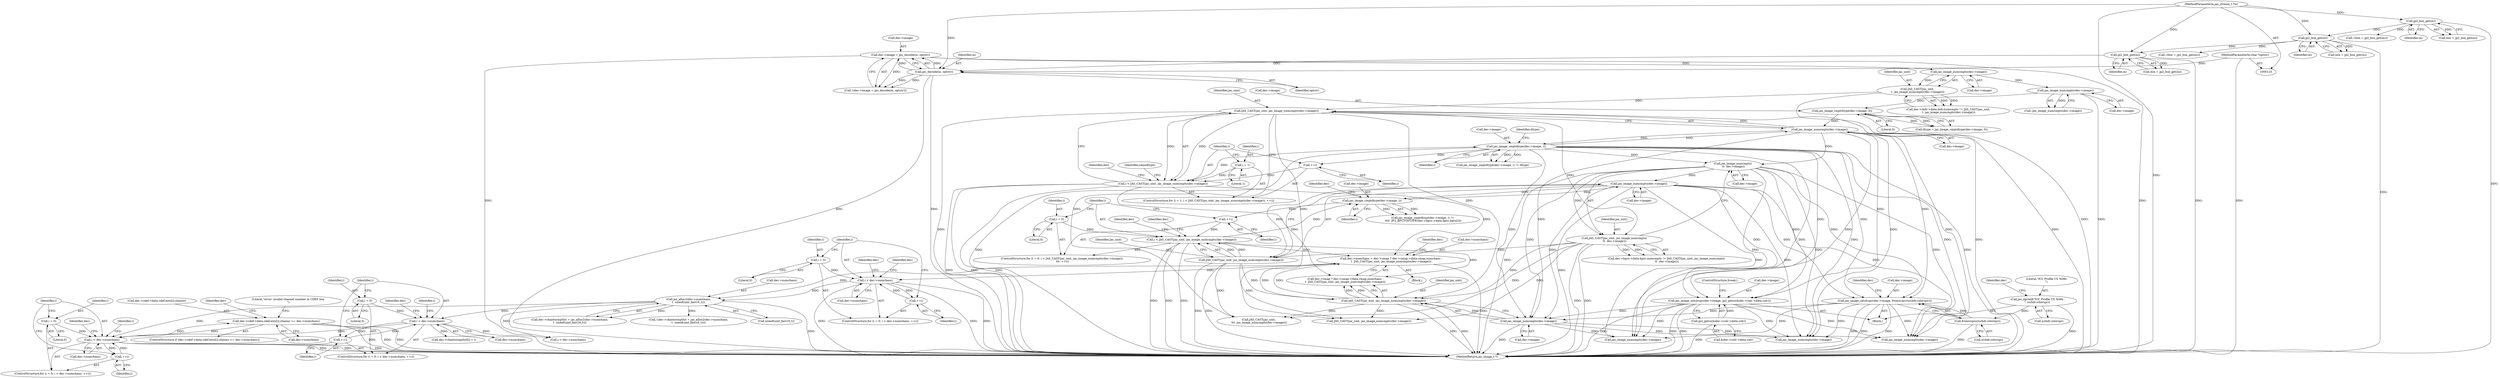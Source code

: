 digraph "0_jasper_d42b2388f7f8e0332c846675133acea151fc557a_33@array" {
"1001086" [label="(Call,dec->cdef->data.cdef.ents[i].channo >= dec->numchans)"];
"1001077" [label="(Call,i < dec->numchans)"];
"1001074" [label="(Call,i = 0)"];
"1001082" [label="(Call,++i)"];
"1001086" [label="(Call,dec->cdef->data.cdef.ents[i].channo >= dec->numchans)"];
"1000819" [label="(Call,jas_alloc2(dec->numchans,\n\t  sizeof(uint_fast16_t)))"];
"1000752" [label="(Call,i < dec->numchans)"];
"1000757" [label="(Call,++i)"];
"1000749" [label="(Call,i = 0)"];
"1000720" [label="(Call,dec->numchans = dec->cmap ? dec->cmap->data.cmap.numchans :\n\t  JAS_CAST(jas_uint, jas_image_numcmpts(dec->image)))"];
"1000543" [label="(Call,i < JAS_CAST(jas_uint, jas_image_numcmpts(dec->image)))"];
"1000551" [label="(Call,++i)"];
"1000556" [label="(Call,jas_image_cmptdtype(dec->image, i))"];
"1000547" [label="(Call,jas_image_numcmpts(dec->image))"];
"1000528" [label="(Call,jas_image_numcmpts(\n \t\t  dec->image))"];
"1000441" [label="(Call,jas_image_numcmpts(dec->image))"];
"1000450" [label="(Call,jas_image_cmptdtype(dec->image, i))"];
"1000437" [label="(Call,i < JAS_CAST(jas_uint, jas_image_numcmpts(dec->image)))"];
"1000445" [label="(Call,++i)"];
"1000434" [label="(Call,i = 1)"];
"1000439" [label="(Call,JAS_CAST(jas_uint, jas_image_numcmpts(dec->image)))"];
"1000404" [label="(Call,JAS_CAST(jas_uint,\n \t  jas_image_numcmpts(dec->image)))"];
"1000406" [label="(Call,jas_image_numcmpts(dec->image))"];
"1000373" [label="(Call,dec->image = jpc_decode(in, optstr))"];
"1000377" [label="(Call,jpc_decode(in, optstr))"];
"1000231" [label="(Call,jp2_box_get(in))"];
"1000206" [label="(Call,jp2_box_get(in))"];
"1000167" [label="(Call,jp2_box_get(in))"];
"1000126" [label="(MethodParameterIn,jas_stream_t *in)"];
"1000127" [label="(MethodParameterIn,char *optstr)"];
"1000428" [label="(Call,jas_image_cmptdtype(dec->image, 0))"];
"1000415" [label="(Call,jas_image_numcmpts(dec->image))"];
"1000540" [label="(Call,i = 0)"];
"1000545" [label="(Call,JAS_CAST(jas_uint, jas_image_numcmpts(dec->image)))"];
"1000526" [label="(Call,JAS_CAST(jas_uint, jas_image_numcmpts(\n \t\t  dec->image)))"];
"1000737" [label="(Call,JAS_CAST(jas_uint, jas_image_numcmpts(dec->image)))"];
"1000739" [label="(Call,jas_image_numcmpts(dec->image))"];
"1000601" [label="(Call,jas_image_setclrspc(dec->image, jp2_getcs(&dec->colr->data.colr)))"];
"1000605" [label="(Call,jp2_getcs(&dec->colr->data.colr))"];
"1000653" [label="(Call,jas_image_setclrspc(dec->image, fromiccpcs(icchdr.colorspc)))"];
"1000657" [label="(Call,fromiccpcs(icchdr.colorspc))"];
"1000648" [label="(Call,jas_eprintf(\"ICC Profile CS %08x\n\", icchdr.colorspc))"];
"1000839" [label="(Call,i < dec->numchans)"];
"1000844" [label="(Call,++i)"];
"1000836" [label="(Call,i = 0)"];
"1000605" [label="(Call,jp2_getcs(&dec->colr->data.colr))"];
"1001265" [label="(MethodReturn,jas_image_t *)"];
"1000753" [label="(Identifier,i)"];
"1000720" [label="(Call,dec->numchans = dec->cmap ? dec->cmap->data.cmap.numchans :\n\t  JAS_CAST(jas_uint, jas_image_numcmpts(dec->image)))"];
"1000739" [label="(Call,jas_image_numcmpts(dec->image))"];
"1000724" [label="(Call,dec->cmap ? dec->cmap->data.cmap.numchans :\n\t  JAS_CAST(jas_uint, jas_image_numcmpts(dec->image)))"];
"1001105" [label="(Literal,\"error: invalid channel number in CDEF box\n\")"];
"1000544" [label="(Identifier,i)"];
"1000439" [label="(Call,JAS_CAST(jas_uint, jas_image_numcmpts(dec->image)))"];
"1000373" [label="(Call,dec->image = jpc_decode(in, optstr))"];
"1000648" [label="(Call,jas_eprintf(\"ICC Profile CS %08x\n\", icchdr.colorspc))"];
"1001083" [label="(Identifier,i)"];
"1000454" [label="(Identifier,i)"];
"1000446" [label="(Identifier,i)"];
"1000445" [label="(Call,++i)"];
"1001078" [label="(Identifier,i)"];
"1000426" [label="(Call,dtype = jas_image_cmptdtype(dec->image, 0))"];
"1000231" [label="(Call,jp2_box_get(in))"];
"1000737" [label="(Call,JAS_CAST(jas_uint, jas_image_numcmpts(dec->image)))"];
"1000819" [label="(Call,jas_alloc2(dec->numchans,\n\t  sizeof(uint_fast16_t)))"];
"1000432" [label="(Literal,0)"];
"1000542" [label="(Literal,0)"];
"1001165" [label="(Call,i < dec->numchans)"];
"1000820" [label="(Call,dec->numchans)"];
"1000440" [label="(Identifier,jas_uint)"];
"1000529" [label="(Call,dec->image)"];
"1000128" [label="(Block,)"];
"1001085" [label="(ControlStructure,if (dec->cdef->data.cdef.ents[i].channo >= dec->numchans))"];
"1000539" [label="(ControlStructure,for (i = 0; i < JAS_CAST(jas_uint, jas_image_numcmpts(dec->image));\n \t\t\t  ++i))"];
"1000823" [label="(Call,sizeof(uint_fast16_t))"];
"1000560" [label="(Identifier,i)"];
"1000516" [label="(Call,dec->bpcc->data.bpcc.numcmpts != JAS_CAST(jas_uint, jas_image_numcmpts(\n \t\t  dec->image)))"];
"1000845" [label="(Identifier,i)"];
"1000435" [label="(Identifier,i)"];
"1000407" [label="(Call,dec->image)"];
"1000606" [label="(Call,&dec->colr->data.colr)"];
"1000406" [label="(Call,jas_image_numcmpts(dec->image))"];
"1000232" [label="(Identifier,in)"];
"1000850" [label="(Identifier,dec)"];
"1001055" [label="(Call,jas_image_numcmpts(dec->image))"];
"1000374" [label="(Call,dec->image)"];
"1000547" [label="(Call,jas_image_numcmpts(dec->image))"];
"1000127" [label="(MethodParameterIn,char *optstr)"];
"1000664" [label="(Identifier,dec)"];
"1000415" [label="(Call,jas_image_numcmpts(dec->image))"];
"1000775" [label="(Call,JAS_CAST(jas_uint,\n \t\t\t  jas_image_numcmpts(dec->image)))"];
"1000377" [label="(Call,jpc_decode(in, optstr))"];
"1000658" [label="(Call,icchdr.colorspc)"];
"1000526" [label="(Call,JAS_CAST(jas_uint, jas_image_numcmpts(\n \t\t  dec->image)))"];
"1001049" [label="(Identifier,i)"];
"1000404" [label="(Call,JAS_CAST(jas_uint,\n \t  jas_image_numcmpts(dec->image)))"];
"1000777" [label="(Call,jas_image_numcmpts(dec->image))"];
"1000817" [label="(Identifier,dec)"];
"1000740" [label="(Call,dec->image)"];
"1000450" [label="(Call,jas_image_cmptdtype(dec->image, i))"];
"1000555" [label="(Call,jas_image_cmptdtype(dec->image, i) !=\n \t\t\t\t  JP2_BPCTODTYPE(dec->bpcc->data.bpcc.bpcs[i]))"];
"1001193" [label="(Identifier,i)"];
"1000768" [label="(Identifier,dec)"];
"1000754" [label="(Call,dec->numchans)"];
"1000847" [label="(Call,dec->chantocmptlut[i] = i)"];
"1000204" [label="(Call,box = jp2_box_get(in))"];
"1000429" [label="(Call,dec->image)"];
"1000528" [label="(Call,jas_image_numcmpts(\n \t\t  dec->image))"];
"1000165" [label="(Call,box = jp2_box_get(in))"];
"1000738" [label="(Identifier,jas_uint)"];
"1000748" [label="(ControlStructure,for (i = 0; i < dec->numchans; ++i))"];
"1000164" [label="(Call,!(box = jp2_box_get(in)))"];
"1000545" [label="(Call,JAS_CAST(jas_uint, jas_image_numcmpts(dec->image)))"];
"1000455" [label="(Identifier,dtype)"];
"1000394" [label="(Call,dec->ihdr->data.ihdr.numcmpts != JAS_CAST(jas_uint,\n \t  jas_image_numcmpts(dec->image)))"];
"1000437" [label="(Call,i < JAS_CAST(jas_uint, jas_image_numcmpts(dec->image)))"];
"1000835" [label="(ControlStructure,for (i = 0; i < dec->numchans; ++i))"];
"1000548" [label="(Call,dec->image)"];
"1000543" [label="(Call,i < JAS_CAST(jas_uint, jas_image_numcmpts(dec->image)))"];
"1000654" [label="(Call,dec->image)"];
"1000721" [label="(Call,dec->numchans)"];
"1000546" [label="(Identifier,jas_uint)"];
"1000168" [label="(Identifier,in)"];
"1000583" [label="(Identifier,dec)"];
"1000452" [label="(Identifier,dec)"];
"1001079" [label="(Call,dec->numchans)"];
"1000614" [label="(ControlStructure,break;)"];
"1000815" [label="(Call,dec->chantocmptlut = jas_alloc2(dec->numchans,\n\t  sizeof(uint_fast16_t)))"];
"1001076" [label="(Literal,0)"];
"1000650" [label="(Call,icchdr.colorspc)"];
"1001075" [label="(Identifier,i)"];
"1001074" [label="(Call,i = 0)"];
"1000750" [label="(Identifier,i)"];
"1000540" [label="(Call,i = 0)"];
"1000449" [label="(Call,jas_image_cmptdtype(dec->image, i) != dtype)"];
"1000416" [label="(Call,dec->image)"];
"1000837" [label="(Identifier,i)"];
"1000552" [label="(Identifier,i)"];
"1000379" [label="(Identifier,optstr)"];
"1000758" [label="(Identifier,i)"];
"1000655" [label="(Identifier,dec)"];
"1000599" [label="(Block,)"];
"1000757" [label="(Call,++i)"];
"1000451" [label="(Call,dec->image)"];
"1000206" [label="(Call,jp2_box_get(in))"];
"1001073" [label="(ControlStructure,for (i = 0; i < dec->numchans; ++i))"];
"1000556" [label="(Call,jas_image_cmptdtype(dec->image, i))"];
"1000836" [label="(Call,i = 0)"];
"1000838" [label="(Literal,0)"];
"1000745" [label="(Identifier,dec)"];
"1000203" [label="(Call,!(box = jp2_box_get(in)))"];
"1000602" [label="(Call,dec->image)"];
"1000541" [label="(Identifier,i)"];
"1000551" [label="(Call,++i)"];
"1000167" [label="(Call,jp2_box_get(in))"];
"1000433" [label="(ControlStructure,for (i = 1; i < JAS_CAST(jas_uint, jas_image_numcmpts(dec->image)); ++i))"];
"1000464" [label="(Identifier,samedtype)"];
"1000844" [label="(Call,++i)"];
"1000442" [label="(Call,dec->image)"];
"1000601" [label="(Call,jas_image_setclrspc(dec->image, jp2_getcs(&dec->colr->data.colr)))"];
"1000414" [label="(Call,!jas_image_numcmpts(dec->image))"];
"1000438" [label="(Identifier,i)"];
"1000441" [label="(Call,jas_image_numcmpts(dec->image))"];
"1000649" [label="(Literal,\"ICC Profile CS %08x\n\")"];
"1000126" [label="(MethodParameterIn,jas_stream_t *in)"];
"1000967" [label="(Call,jas_image_numcmpts(dec->image))"];
"1000378" [label="(Identifier,in)"];
"1001087" [label="(Call,dec->cdef->data.cdef.ents[i].channo)"];
"1000207" [label="(Identifier,in)"];
"1001077" [label="(Call,i < dec->numchans)"];
"1000841" [label="(Call,dec->numchans)"];
"1000229" [label="(Call,box = jp2_box_get(in))"];
"1000657" [label="(Call,fromiccpcs(icchdr.colorspc))"];
"1000557" [label="(Call,dec->image)"];
"1000558" [label="(Identifier,dec)"];
"1000752" [label="(Call,i < dec->numchans)"];
"1001093" [label="(Identifier,dec)"];
"1001053" [label="(Call,JAS_CAST(jas_uint, jas_image_numcmpts(dec->image)))"];
"1000751" [label="(Literal,0)"];
"1001100" [label="(Call,dec->numchans)"];
"1000749" [label="(Call,i = 0)"];
"1000405" [label="(Identifier,jas_uint)"];
"1000814" [label="(Call,!(dec->chantocmptlut = jas_alloc2(dec->numchans,\n\t  sizeof(uint_fast16_t))))"];
"1000428" [label="(Call,jas_image_cmptdtype(dec->image, 0))"];
"1000527" [label="(Identifier,jas_uint)"];
"1001086" [label="(Call,dec->cdef->data.cdef.ents[i].channo >= dec->numchans)"];
"1001082" [label="(Call,++i)"];
"1000653" [label="(Call,jas_image_setclrspc(dec->image, fromiccpcs(icchdr.colorspc)))"];
"1000436" [label="(Literal,1)"];
"1001109" [label="(Identifier,dec)"];
"1000372" [label="(Call,!(dec->image = jpc_decode(in, optstr)))"];
"1000839" [label="(Call,i < dec->numchans)"];
"1000434" [label="(Call,i = 1)"];
"1000567" [label="(Identifier,dec)"];
"1000840" [label="(Identifier,i)"];
"1001086" -> "1001085"  [label="AST: "];
"1001086" -> "1001100"  [label="CFG: "];
"1001087" -> "1001086"  [label="AST: "];
"1001100" -> "1001086"  [label="AST: "];
"1001105" -> "1001086"  [label="CFG: "];
"1001109" -> "1001086"  [label="CFG: "];
"1001086" -> "1001265"  [label="DDG: "];
"1001086" -> "1001265"  [label="DDG: "];
"1001086" -> "1001265"  [label="DDG: "];
"1001086" -> "1001077"  [label="DDG: "];
"1001077" -> "1001086"  [label="DDG: "];
"1001077" -> "1001073"  [label="AST: "];
"1001077" -> "1001079"  [label="CFG: "];
"1001078" -> "1001077"  [label="AST: "];
"1001079" -> "1001077"  [label="AST: "];
"1001093" -> "1001077"  [label="CFG: "];
"1001193" -> "1001077"  [label="CFG: "];
"1001077" -> "1001265"  [label="DDG: "];
"1001077" -> "1001265"  [label="DDG: "];
"1001077" -> "1001265"  [label="DDG: "];
"1001074" -> "1001077"  [label="DDG: "];
"1001082" -> "1001077"  [label="DDG: "];
"1000819" -> "1001077"  [label="DDG: "];
"1000839" -> "1001077"  [label="DDG: "];
"1001077" -> "1001082"  [label="DDG: "];
"1001074" -> "1001073"  [label="AST: "];
"1001074" -> "1001076"  [label="CFG: "];
"1001075" -> "1001074"  [label="AST: "];
"1001076" -> "1001074"  [label="AST: "];
"1001078" -> "1001074"  [label="CFG: "];
"1001082" -> "1001073"  [label="AST: "];
"1001082" -> "1001083"  [label="CFG: "];
"1001083" -> "1001082"  [label="AST: "];
"1001078" -> "1001082"  [label="CFG: "];
"1000819" -> "1000815"  [label="AST: "];
"1000819" -> "1000823"  [label="CFG: "];
"1000820" -> "1000819"  [label="AST: "];
"1000823" -> "1000819"  [label="AST: "];
"1000815" -> "1000819"  [label="CFG: "];
"1000819" -> "1001265"  [label="DDG: "];
"1000819" -> "1000814"  [label="DDG: "];
"1000819" -> "1000815"  [label="DDG: "];
"1000752" -> "1000819"  [label="DDG: "];
"1000720" -> "1000819"  [label="DDG: "];
"1000819" -> "1000839"  [label="DDG: "];
"1000819" -> "1001165"  [label="DDG: "];
"1000752" -> "1000748"  [label="AST: "];
"1000752" -> "1000754"  [label="CFG: "];
"1000753" -> "1000752"  [label="AST: "];
"1000754" -> "1000752"  [label="AST: "];
"1000768" -> "1000752"  [label="CFG: "];
"1000817" -> "1000752"  [label="CFG: "];
"1000752" -> "1001265"  [label="DDG: "];
"1000752" -> "1001265"  [label="DDG: "];
"1000752" -> "1001265"  [label="DDG: "];
"1000757" -> "1000752"  [label="DDG: "];
"1000749" -> "1000752"  [label="DDG: "];
"1000720" -> "1000752"  [label="DDG: "];
"1000752" -> "1000757"  [label="DDG: "];
"1000757" -> "1000748"  [label="AST: "];
"1000757" -> "1000758"  [label="CFG: "];
"1000758" -> "1000757"  [label="AST: "];
"1000753" -> "1000757"  [label="CFG: "];
"1000749" -> "1000748"  [label="AST: "];
"1000749" -> "1000751"  [label="CFG: "];
"1000750" -> "1000749"  [label="AST: "];
"1000751" -> "1000749"  [label="AST: "];
"1000753" -> "1000749"  [label="CFG: "];
"1000720" -> "1000128"  [label="AST: "];
"1000720" -> "1000724"  [label="CFG: "];
"1000721" -> "1000720"  [label="AST: "];
"1000724" -> "1000720"  [label="AST: "];
"1000745" -> "1000720"  [label="CFG: "];
"1000720" -> "1001265"  [label="DDG: "];
"1000543" -> "1000720"  [label="DDG: "];
"1000437" -> "1000720"  [label="DDG: "];
"1000737" -> "1000720"  [label="DDG: "];
"1000737" -> "1000720"  [label="DDG: "];
"1000543" -> "1000539"  [label="AST: "];
"1000543" -> "1000545"  [label="CFG: "];
"1000544" -> "1000543"  [label="AST: "];
"1000545" -> "1000543"  [label="AST: "];
"1000558" -> "1000543"  [label="CFG: "];
"1000583" -> "1000543"  [label="CFG: "];
"1000543" -> "1001265"  [label="DDG: "];
"1000543" -> "1001265"  [label="DDG: "];
"1000543" -> "1001265"  [label="DDG: "];
"1000551" -> "1000543"  [label="DDG: "];
"1000540" -> "1000543"  [label="DDG: "];
"1000545" -> "1000543"  [label="DDG: "];
"1000545" -> "1000543"  [label="DDG: "];
"1000543" -> "1000556"  [label="DDG: "];
"1000543" -> "1000724"  [label="DDG: "];
"1000551" -> "1000539"  [label="AST: "];
"1000551" -> "1000552"  [label="CFG: "];
"1000552" -> "1000551"  [label="AST: "];
"1000544" -> "1000551"  [label="CFG: "];
"1000556" -> "1000551"  [label="DDG: "];
"1000556" -> "1000555"  [label="AST: "];
"1000556" -> "1000560"  [label="CFG: "];
"1000557" -> "1000556"  [label="AST: "];
"1000560" -> "1000556"  [label="AST: "];
"1000567" -> "1000556"  [label="CFG: "];
"1000556" -> "1000547"  [label="DDG: "];
"1000556" -> "1000555"  [label="DDG: "];
"1000556" -> "1000555"  [label="DDG: "];
"1000547" -> "1000556"  [label="DDG: "];
"1000547" -> "1000545"  [label="AST: "];
"1000547" -> "1000548"  [label="CFG: "];
"1000548" -> "1000547"  [label="AST: "];
"1000545" -> "1000547"  [label="CFG: "];
"1000547" -> "1001265"  [label="DDG: "];
"1000547" -> "1000545"  [label="DDG: "];
"1000528" -> "1000547"  [label="DDG: "];
"1000547" -> "1000601"  [label="DDG: "];
"1000547" -> "1000653"  [label="DDG: "];
"1000547" -> "1000739"  [label="DDG: "];
"1000547" -> "1000777"  [label="DDG: "];
"1000547" -> "1000967"  [label="DDG: "];
"1000547" -> "1001055"  [label="DDG: "];
"1000528" -> "1000526"  [label="AST: "];
"1000528" -> "1000529"  [label="CFG: "];
"1000529" -> "1000528"  [label="AST: "];
"1000526" -> "1000528"  [label="CFG: "];
"1000528" -> "1001265"  [label="DDG: "];
"1000528" -> "1000526"  [label="DDG: "];
"1000441" -> "1000528"  [label="DDG: "];
"1000450" -> "1000528"  [label="DDG: "];
"1000528" -> "1000601"  [label="DDG: "];
"1000528" -> "1000653"  [label="DDG: "];
"1000528" -> "1000739"  [label="DDG: "];
"1000528" -> "1000777"  [label="DDG: "];
"1000528" -> "1000967"  [label="DDG: "];
"1000528" -> "1001055"  [label="DDG: "];
"1000441" -> "1000439"  [label="AST: "];
"1000441" -> "1000442"  [label="CFG: "];
"1000442" -> "1000441"  [label="AST: "];
"1000439" -> "1000441"  [label="CFG: "];
"1000441" -> "1001265"  [label="DDG: "];
"1000441" -> "1000439"  [label="DDG: "];
"1000450" -> "1000441"  [label="DDG: "];
"1000428" -> "1000441"  [label="DDG: "];
"1000441" -> "1000450"  [label="DDG: "];
"1000441" -> "1000601"  [label="DDG: "];
"1000441" -> "1000653"  [label="DDG: "];
"1000441" -> "1000739"  [label="DDG: "];
"1000441" -> "1000777"  [label="DDG: "];
"1000441" -> "1000967"  [label="DDG: "];
"1000441" -> "1001055"  [label="DDG: "];
"1000450" -> "1000449"  [label="AST: "];
"1000450" -> "1000454"  [label="CFG: "];
"1000451" -> "1000450"  [label="AST: "];
"1000454" -> "1000450"  [label="AST: "];
"1000455" -> "1000450"  [label="CFG: "];
"1000450" -> "1001265"  [label="DDG: "];
"1000450" -> "1001265"  [label="DDG: "];
"1000450" -> "1000445"  [label="DDG: "];
"1000450" -> "1000449"  [label="DDG: "];
"1000450" -> "1000449"  [label="DDG: "];
"1000437" -> "1000450"  [label="DDG: "];
"1000450" -> "1000601"  [label="DDG: "];
"1000450" -> "1000653"  [label="DDG: "];
"1000450" -> "1000739"  [label="DDG: "];
"1000450" -> "1000777"  [label="DDG: "];
"1000450" -> "1000967"  [label="DDG: "];
"1000450" -> "1001055"  [label="DDG: "];
"1000437" -> "1000433"  [label="AST: "];
"1000437" -> "1000439"  [label="CFG: "];
"1000438" -> "1000437"  [label="AST: "];
"1000439" -> "1000437"  [label="AST: "];
"1000452" -> "1000437"  [label="CFG: "];
"1000464" -> "1000437"  [label="CFG: "];
"1000437" -> "1001265"  [label="DDG: "];
"1000437" -> "1001265"  [label="DDG: "];
"1000437" -> "1001265"  [label="DDG: "];
"1000445" -> "1000437"  [label="DDG: "];
"1000434" -> "1000437"  [label="DDG: "];
"1000439" -> "1000437"  [label="DDG: "];
"1000439" -> "1000437"  [label="DDG: "];
"1000437" -> "1000724"  [label="DDG: "];
"1000445" -> "1000433"  [label="AST: "];
"1000445" -> "1000446"  [label="CFG: "];
"1000446" -> "1000445"  [label="AST: "];
"1000438" -> "1000445"  [label="CFG: "];
"1000434" -> "1000433"  [label="AST: "];
"1000434" -> "1000436"  [label="CFG: "];
"1000435" -> "1000434"  [label="AST: "];
"1000436" -> "1000434"  [label="AST: "];
"1000438" -> "1000434"  [label="CFG: "];
"1000440" -> "1000439"  [label="AST: "];
"1000439" -> "1001265"  [label="DDG: "];
"1000439" -> "1001265"  [label="DDG: "];
"1000404" -> "1000439"  [label="DDG: "];
"1000439" -> "1000526"  [label="DDG: "];
"1000439" -> "1000737"  [label="DDG: "];
"1000439" -> "1000775"  [label="DDG: "];
"1000439" -> "1001053"  [label="DDG: "];
"1000404" -> "1000394"  [label="AST: "];
"1000404" -> "1000406"  [label="CFG: "];
"1000405" -> "1000404"  [label="AST: "];
"1000406" -> "1000404"  [label="AST: "];
"1000394" -> "1000404"  [label="CFG: "];
"1000404" -> "1001265"  [label="DDG: "];
"1000404" -> "1000394"  [label="DDG: "];
"1000404" -> "1000394"  [label="DDG: "];
"1000406" -> "1000404"  [label="DDG: "];
"1000406" -> "1000407"  [label="CFG: "];
"1000407" -> "1000406"  [label="AST: "];
"1000373" -> "1000406"  [label="DDG: "];
"1000406" -> "1000415"  [label="DDG: "];
"1000373" -> "1000372"  [label="AST: "];
"1000373" -> "1000377"  [label="CFG: "];
"1000374" -> "1000373"  [label="AST: "];
"1000377" -> "1000373"  [label="AST: "];
"1000372" -> "1000373"  [label="CFG: "];
"1000373" -> "1001265"  [label="DDG: "];
"1000373" -> "1001265"  [label="DDG: "];
"1000373" -> "1000372"  [label="DDG: "];
"1000377" -> "1000373"  [label="DDG: "];
"1000377" -> "1000373"  [label="DDG: "];
"1000377" -> "1000379"  [label="CFG: "];
"1000378" -> "1000377"  [label="AST: "];
"1000379" -> "1000377"  [label="AST: "];
"1000377" -> "1001265"  [label="DDG: "];
"1000377" -> "1001265"  [label="DDG: "];
"1000377" -> "1000372"  [label="DDG: "];
"1000377" -> "1000372"  [label="DDG: "];
"1000231" -> "1000377"  [label="DDG: "];
"1000126" -> "1000377"  [label="DDG: "];
"1000127" -> "1000377"  [label="DDG: "];
"1000231" -> "1000229"  [label="AST: "];
"1000231" -> "1000232"  [label="CFG: "];
"1000232" -> "1000231"  [label="AST: "];
"1000229" -> "1000231"  [label="CFG: "];
"1000231" -> "1001265"  [label="DDG: "];
"1000231" -> "1000229"  [label="DDG: "];
"1000206" -> "1000231"  [label="DDG: "];
"1000126" -> "1000231"  [label="DDG: "];
"1000206" -> "1000204"  [label="AST: "];
"1000206" -> "1000207"  [label="CFG: "];
"1000207" -> "1000206"  [label="AST: "];
"1000204" -> "1000206"  [label="CFG: "];
"1000206" -> "1001265"  [label="DDG: "];
"1000206" -> "1000203"  [label="DDG: "];
"1000206" -> "1000204"  [label="DDG: "];
"1000167" -> "1000206"  [label="DDG: "];
"1000126" -> "1000206"  [label="DDG: "];
"1000167" -> "1000165"  [label="AST: "];
"1000167" -> "1000168"  [label="CFG: "];
"1000168" -> "1000167"  [label="AST: "];
"1000165" -> "1000167"  [label="CFG: "];
"1000167" -> "1001265"  [label="DDG: "];
"1000167" -> "1000164"  [label="DDG: "];
"1000167" -> "1000165"  [label="DDG: "];
"1000126" -> "1000167"  [label="DDG: "];
"1000126" -> "1000125"  [label="AST: "];
"1000126" -> "1001265"  [label="DDG: "];
"1000127" -> "1000125"  [label="AST: "];
"1000127" -> "1001265"  [label="DDG: "];
"1000428" -> "1000426"  [label="AST: "];
"1000428" -> "1000432"  [label="CFG: "];
"1000429" -> "1000428"  [label="AST: "];
"1000432" -> "1000428"  [label="AST: "];
"1000426" -> "1000428"  [label="CFG: "];
"1000428" -> "1000426"  [label="DDG: "];
"1000428" -> "1000426"  [label="DDG: "];
"1000415" -> "1000428"  [label="DDG: "];
"1000415" -> "1000414"  [label="AST: "];
"1000415" -> "1000416"  [label="CFG: "];
"1000416" -> "1000415"  [label="AST: "];
"1000414" -> "1000415"  [label="CFG: "];
"1000415" -> "1001265"  [label="DDG: "];
"1000415" -> "1000414"  [label="DDG: "];
"1000540" -> "1000539"  [label="AST: "];
"1000540" -> "1000542"  [label="CFG: "];
"1000541" -> "1000540"  [label="AST: "];
"1000542" -> "1000540"  [label="AST: "];
"1000544" -> "1000540"  [label="CFG: "];
"1000546" -> "1000545"  [label="AST: "];
"1000545" -> "1001265"  [label="DDG: "];
"1000545" -> "1001265"  [label="DDG: "];
"1000526" -> "1000545"  [label="DDG: "];
"1000545" -> "1000737"  [label="DDG: "];
"1000545" -> "1000775"  [label="DDG: "];
"1000545" -> "1001053"  [label="DDG: "];
"1000526" -> "1000516"  [label="AST: "];
"1000527" -> "1000526"  [label="AST: "];
"1000516" -> "1000526"  [label="CFG: "];
"1000526" -> "1001265"  [label="DDG: "];
"1000526" -> "1001265"  [label="DDG: "];
"1000526" -> "1000516"  [label="DDG: "];
"1000526" -> "1000516"  [label="DDG: "];
"1000526" -> "1000737"  [label="DDG: "];
"1000526" -> "1000775"  [label="DDG: "];
"1000526" -> "1001053"  [label="DDG: "];
"1000737" -> "1000724"  [label="AST: "];
"1000737" -> "1000739"  [label="CFG: "];
"1000738" -> "1000737"  [label="AST: "];
"1000739" -> "1000737"  [label="AST: "];
"1000724" -> "1000737"  [label="CFG: "];
"1000737" -> "1001265"  [label="DDG: "];
"1000737" -> "1001265"  [label="DDG: "];
"1000737" -> "1000724"  [label="DDG: "];
"1000737" -> "1000724"  [label="DDG: "];
"1000739" -> "1000737"  [label="DDG: "];
"1000737" -> "1000775"  [label="DDG: "];
"1000737" -> "1001053"  [label="DDG: "];
"1000739" -> "1000740"  [label="CFG: "];
"1000740" -> "1000739"  [label="AST: "];
"1000739" -> "1001265"  [label="DDG: "];
"1000601" -> "1000739"  [label="DDG: "];
"1000653" -> "1000739"  [label="DDG: "];
"1000739" -> "1000777"  [label="DDG: "];
"1000739" -> "1000967"  [label="DDG: "];
"1000739" -> "1001055"  [label="DDG: "];
"1000601" -> "1000599"  [label="AST: "];
"1000601" -> "1000605"  [label="CFG: "];
"1000602" -> "1000601"  [label="AST: "];
"1000605" -> "1000601"  [label="AST: "];
"1000614" -> "1000601"  [label="CFG: "];
"1000601" -> "1001265"  [label="DDG: "];
"1000601" -> "1001265"  [label="DDG: "];
"1000601" -> "1001265"  [label="DDG: "];
"1000605" -> "1000601"  [label="DDG: "];
"1000601" -> "1000777"  [label="DDG: "];
"1000601" -> "1000967"  [label="DDG: "];
"1000601" -> "1001055"  [label="DDG: "];
"1000605" -> "1000606"  [label="CFG: "];
"1000606" -> "1000605"  [label="AST: "];
"1000605" -> "1001265"  [label="DDG: "];
"1000653" -> "1000599"  [label="AST: "];
"1000653" -> "1000657"  [label="CFG: "];
"1000654" -> "1000653"  [label="AST: "];
"1000657" -> "1000653"  [label="AST: "];
"1000664" -> "1000653"  [label="CFG: "];
"1000653" -> "1001265"  [label="DDG: "];
"1000653" -> "1001265"  [label="DDG: "];
"1000653" -> "1001265"  [label="DDG: "];
"1000657" -> "1000653"  [label="DDG: "];
"1000653" -> "1000777"  [label="DDG: "];
"1000653" -> "1000967"  [label="DDG: "];
"1000653" -> "1001055"  [label="DDG: "];
"1000657" -> "1000658"  [label="CFG: "];
"1000658" -> "1000657"  [label="AST: "];
"1000657" -> "1001265"  [label="DDG: "];
"1000648" -> "1000657"  [label="DDG: "];
"1000648" -> "1000599"  [label="AST: "];
"1000648" -> "1000650"  [label="CFG: "];
"1000649" -> "1000648"  [label="AST: "];
"1000650" -> "1000648"  [label="AST: "];
"1000655" -> "1000648"  [label="CFG: "];
"1000648" -> "1001265"  [label="DDG: "];
"1000839" -> "1000835"  [label="AST: "];
"1000839" -> "1000841"  [label="CFG: "];
"1000840" -> "1000839"  [label="AST: "];
"1000841" -> "1000839"  [label="AST: "];
"1000850" -> "1000839"  [label="CFG: "];
"1001049" -> "1000839"  [label="CFG: "];
"1000844" -> "1000839"  [label="DDG: "];
"1000836" -> "1000839"  [label="DDG: "];
"1000839" -> "1000844"  [label="DDG: "];
"1000839" -> "1000847"  [label="DDG: "];
"1000839" -> "1001165"  [label="DDG: "];
"1000844" -> "1000835"  [label="AST: "];
"1000844" -> "1000845"  [label="CFG: "];
"1000845" -> "1000844"  [label="AST: "];
"1000840" -> "1000844"  [label="CFG: "];
"1000836" -> "1000835"  [label="AST: "];
"1000836" -> "1000838"  [label="CFG: "];
"1000837" -> "1000836"  [label="AST: "];
"1000838" -> "1000836"  [label="AST: "];
"1000840" -> "1000836"  [label="CFG: "];
}
